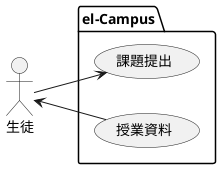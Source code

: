 @startuml
left to right direction
package el-Campus{
    usecase "課題提出" as f1
    usecase "授業資料" as f2
}
:生徒: --> f1
:生徒: <-- f2
@enduml